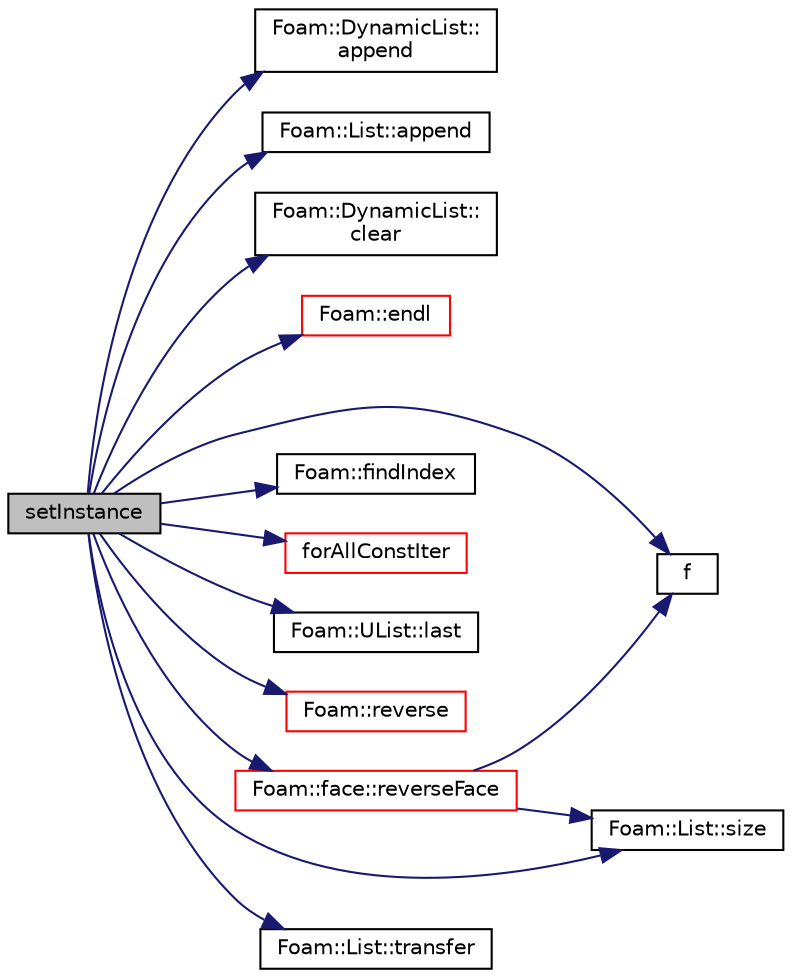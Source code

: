digraph "setInstance"
{
  bgcolor="transparent";
  edge [fontname="Helvetica",fontsize="10",labelfontname="Helvetica",labelfontsize="10"];
  node [fontname="Helvetica",fontsize="10",shape=record];
  rankdir="LR";
  Node7906 [label="setInstance",height=0.2,width=0.4,color="black", fillcolor="grey75", style="filled", fontcolor="black"];
  Node7906 -> Node7907 [color="midnightblue",fontsize="10",style="solid",fontname="Helvetica"];
  Node7907 [label="Foam::DynamicList::\lappend",height=0.2,width=0.4,color="black",URL="$a27005.html#a7b67b42af715604376ad63a681dee6d8",tooltip="Append an element at the end of the list. "];
  Node7906 -> Node7908 [color="midnightblue",fontsize="10",style="solid",fontname="Helvetica"];
  Node7908 [label="Foam::List::append",height=0.2,width=0.4,color="black",URL="$a26833.html#a399dd2bf0d9a32016717dc90126f016b",tooltip="Append an element at the end of the list. "];
  Node7906 -> Node7909 [color="midnightblue",fontsize="10",style="solid",fontname="Helvetica"];
  Node7909 [label="Foam::DynamicList::\lclear",height=0.2,width=0.4,color="black",URL="$a27005.html#ac8bb3912a3ce86b15842e79d0b421204",tooltip="Clear the addressed list, i.e. set the size to zero. "];
  Node7906 -> Node7910 [color="midnightblue",fontsize="10",style="solid",fontname="Helvetica"];
  Node7910 [label="Foam::endl",height=0.2,width=0.4,color="red",URL="$a21851.html#a2db8fe02a0d3909e9351bb4275b23ce4",tooltip="Add newline and flush stream. "];
  Node7906 -> Node7912 [color="midnightblue",fontsize="10",style="solid",fontname="Helvetica"];
  Node7912 [label="f",height=0.2,width=0.4,color="black",URL="$a18335.html#a888be93833ac7a23170555c69c690288"];
  Node7906 -> Node7913 [color="midnightblue",fontsize="10",style="solid",fontname="Helvetica"];
  Node7913 [label="Foam::findIndex",height=0.2,width=0.4,color="black",URL="$a21851.html#ac16695f83f370df159eed19f92d095fb",tooltip="Find first occurence of given element and return index,. "];
  Node7906 -> Node7914 [color="midnightblue",fontsize="10",style="solid",fontname="Helvetica"];
  Node7914 [label="forAllConstIter",height=0.2,width=0.4,color="red",URL="$a39311.html#ae21e2836509b0fa7f7cedf6493b11b09"];
  Node7906 -> Node8207 [color="midnightblue",fontsize="10",style="solid",fontname="Helvetica"];
  Node8207 [label="Foam::UList::last",height=0.2,width=0.4,color="black",URL="$a26837.html#aef07c02ea1c27bdb5906043b399e0ff0",tooltip="Return the last element of the list. "];
  Node7906 -> Node8208 [color="midnightblue",fontsize="10",style="solid",fontname="Helvetica"];
  Node8208 [label="Foam::reverse",height=0.2,width=0.4,color="red",URL="$a21851.html#a7153d7a33d40be3be4187d0e581437fe"];
  Node7906 -> Node8210 [color="midnightblue",fontsize="10",style="solid",fontname="Helvetica"];
  Node8210 [label="Foam::face::reverseFace",height=0.2,width=0.4,color="red",URL="$a28369.html#ab5c32a8cb05d22c7e1e6f104362cbdc2",tooltip="Return face with reverse direction. "];
  Node8210 -> Node7912 [color="midnightblue",fontsize="10",style="solid",fontname="Helvetica"];
  Node8210 -> Node8010 [color="midnightblue",fontsize="10",style="solid",fontname="Helvetica"];
  Node8010 [label="Foam::List::size",height=0.2,width=0.4,color="black",URL="$a26833.html#a8a5f6fa29bd4b500caf186f60245b384",tooltip="Override size to be inconsistent with allocated storage. "];
  Node7906 -> Node8010 [color="midnightblue",fontsize="10",style="solid",fontname="Helvetica"];
  Node7906 -> Node8214 [color="midnightblue",fontsize="10",style="solid",fontname="Helvetica"];
  Node8214 [label="Foam::List::transfer",height=0.2,width=0.4,color="black",URL="$a26833.html#a25ad1d2084d16b234b0cf91c07e832c0",tooltip="Transfer the contents of the argument List into this list. "];
}
